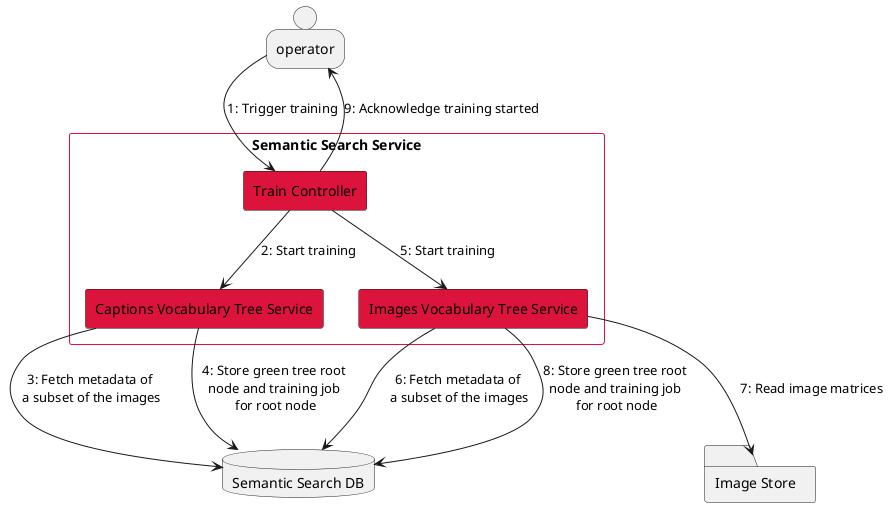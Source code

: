 @startuml start_training
person operator

folder ImageStore as "Image Store"

database SemSearchDB [
    Semantic Search DB
]

rectangle SemanticSearchSvc as "Semantic Search Service" #line:crimson {
    rectangle CaptionVocTreeSvc #crimson [
        Captions Vocabulary Tree Service
    ]
    rectangle ImVocTreeSvc #crimson [
        Images Vocabulary Tree Service
    ]
    rectangle TrainController #crimson [
        Train Controller
    ]

    CaptionVocTreeSvc --> SemSearchDB: 3: Fetch metadata of \na subset of the images
    CaptionVocTreeSvc --> SemSearchDB: 4: Store green tree root \nnode and training job \nfor root node

    ImVocTreeSvc --> SemSearchDB: 6: Fetch metadata of \na subset of the images
    ImVocTreeSvc --> SemSearchDB: 8: Store green tree root \nnode and training job \nfor root node
    
    TrainController --> CaptionVocTreeSvc: 2: Start training
    TrainController --> ImVocTreeSvc: 5: Start training
    operator --> TrainController: 1: Trigger training
    TrainController --> operator: 9: Acknowledge training started
    
    ImVocTreeSvc --> ImageStore: 7: Read image matrices
}
@enduml
